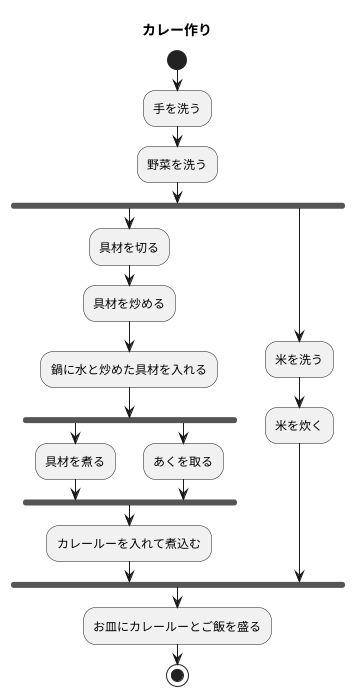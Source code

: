 @startuml 並列処理
title カレー作り
start
:手を洗う;
:野菜を洗う;
fork
:具材を切る;
:具材を炒める;
:鍋に水と炒めた具材を入れる;
fork
:具材を煮る;
fork again
:あくを取る;
end fork 
:カレールーを入れて煮込む;
fork again
:米を洗う;
:米を炊く;
end fork
:お皿にカレールーとご飯を盛る;
stop
@enduml